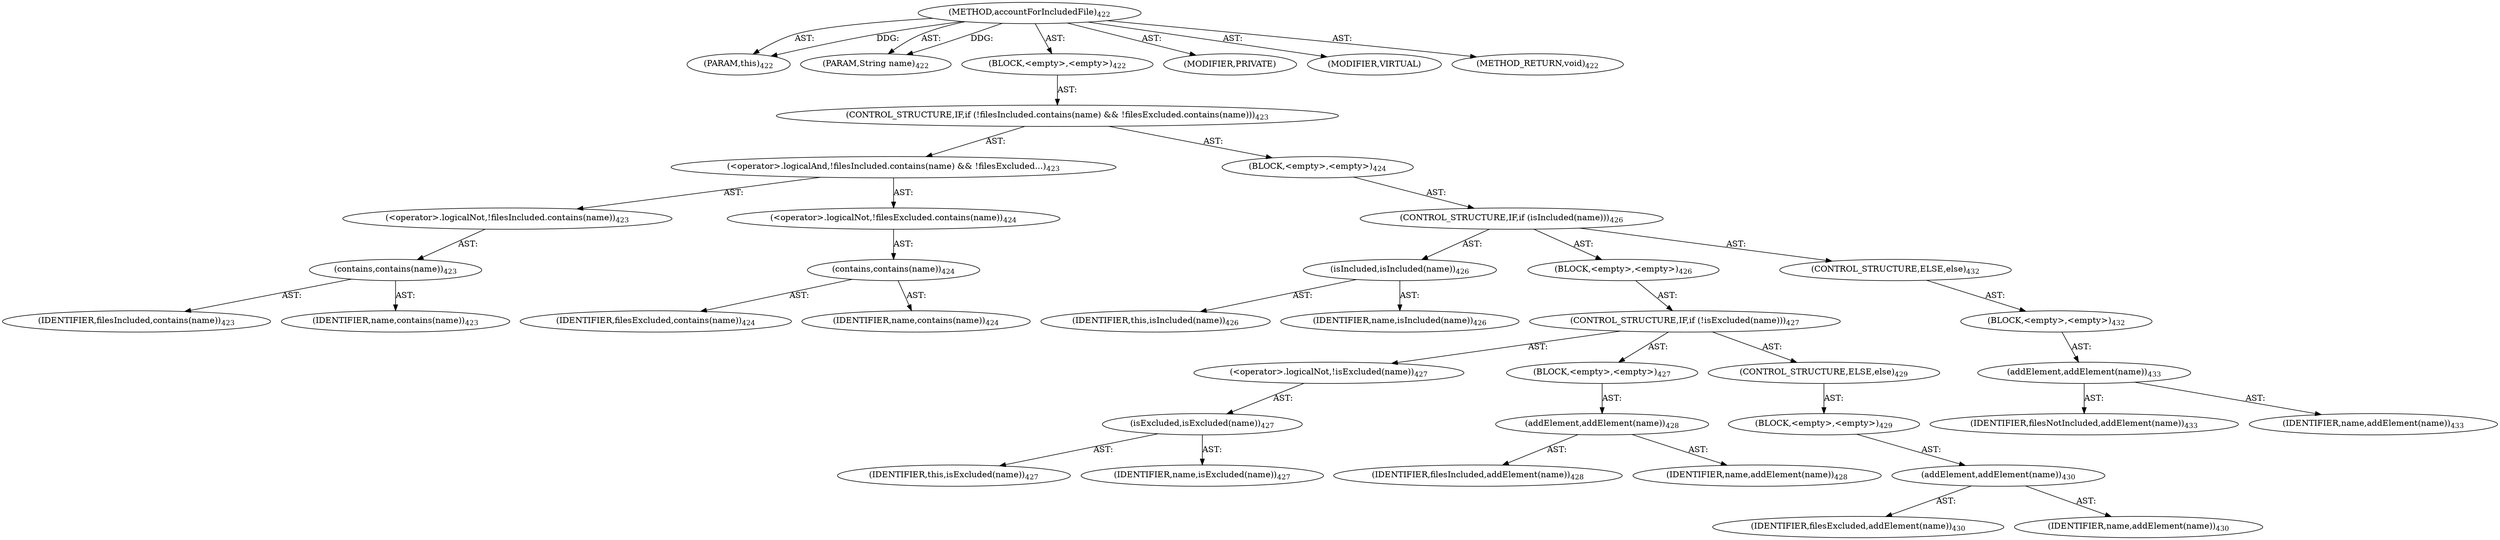 digraph "accountForIncludedFile" {  
"111669149700" [label = <(METHOD,accountForIncludedFile)<SUB>422</SUB>> ]
"115964116995" [label = <(PARAM,this)<SUB>422</SUB>> ]
"115964117059" [label = <(PARAM,String name)<SUB>422</SUB>> ]
"25769803834" [label = <(BLOCK,&lt;empty&gt;,&lt;empty&gt;)<SUB>422</SUB>> ]
"47244640306" [label = <(CONTROL_STRUCTURE,IF,if (!filesIncluded.contains(name) &amp;&amp; !filesExcluded.contains(name)))<SUB>423</SUB>> ]
"30064771328" [label = <(&lt;operator&gt;.logicalAnd,!filesIncluded.contains(name) &amp;&amp; !filesExcluded...)<SUB>423</SUB>> ]
"30064771329" [label = <(&lt;operator&gt;.logicalNot,!filesIncluded.contains(name))<SUB>423</SUB>> ]
"30064771330" [label = <(contains,contains(name))<SUB>423</SUB>> ]
"68719477121" [label = <(IDENTIFIER,filesIncluded,contains(name))<SUB>423</SUB>> ]
"68719477122" [label = <(IDENTIFIER,name,contains(name))<SUB>423</SUB>> ]
"30064771331" [label = <(&lt;operator&gt;.logicalNot,!filesExcluded.contains(name))<SUB>424</SUB>> ]
"30064771332" [label = <(contains,contains(name))<SUB>424</SUB>> ]
"68719477123" [label = <(IDENTIFIER,filesExcluded,contains(name))<SUB>424</SUB>> ]
"68719477124" [label = <(IDENTIFIER,name,contains(name))<SUB>424</SUB>> ]
"25769803835" [label = <(BLOCK,&lt;empty&gt;,&lt;empty&gt;)<SUB>424</SUB>> ]
"47244640307" [label = <(CONTROL_STRUCTURE,IF,if (isIncluded(name)))<SUB>426</SUB>> ]
"30064771333" [label = <(isIncluded,isIncluded(name))<SUB>426</SUB>> ]
"68719476760" [label = <(IDENTIFIER,this,isIncluded(name))<SUB>426</SUB>> ]
"68719477125" [label = <(IDENTIFIER,name,isIncluded(name))<SUB>426</SUB>> ]
"25769803836" [label = <(BLOCK,&lt;empty&gt;,&lt;empty&gt;)<SUB>426</SUB>> ]
"47244640308" [label = <(CONTROL_STRUCTURE,IF,if (!isExcluded(name)))<SUB>427</SUB>> ]
"30064771334" [label = <(&lt;operator&gt;.logicalNot,!isExcluded(name))<SUB>427</SUB>> ]
"30064771335" [label = <(isExcluded,isExcluded(name))<SUB>427</SUB>> ]
"68719476761" [label = <(IDENTIFIER,this,isExcluded(name))<SUB>427</SUB>> ]
"68719477126" [label = <(IDENTIFIER,name,isExcluded(name))<SUB>427</SUB>> ]
"25769803837" [label = <(BLOCK,&lt;empty&gt;,&lt;empty&gt;)<SUB>427</SUB>> ]
"30064771336" [label = <(addElement,addElement(name))<SUB>428</SUB>> ]
"68719477127" [label = <(IDENTIFIER,filesIncluded,addElement(name))<SUB>428</SUB>> ]
"68719477128" [label = <(IDENTIFIER,name,addElement(name))<SUB>428</SUB>> ]
"47244640309" [label = <(CONTROL_STRUCTURE,ELSE,else)<SUB>429</SUB>> ]
"25769803838" [label = <(BLOCK,&lt;empty&gt;,&lt;empty&gt;)<SUB>429</SUB>> ]
"30064771337" [label = <(addElement,addElement(name))<SUB>430</SUB>> ]
"68719477129" [label = <(IDENTIFIER,filesExcluded,addElement(name))<SUB>430</SUB>> ]
"68719477130" [label = <(IDENTIFIER,name,addElement(name))<SUB>430</SUB>> ]
"47244640310" [label = <(CONTROL_STRUCTURE,ELSE,else)<SUB>432</SUB>> ]
"25769803839" [label = <(BLOCK,&lt;empty&gt;,&lt;empty&gt;)<SUB>432</SUB>> ]
"30064771338" [label = <(addElement,addElement(name))<SUB>433</SUB>> ]
"68719477131" [label = <(IDENTIFIER,filesNotIncluded,addElement(name))<SUB>433</SUB>> ]
"68719477132" [label = <(IDENTIFIER,name,addElement(name))<SUB>433</SUB>> ]
"133143986236" [label = <(MODIFIER,PRIVATE)> ]
"133143986237" [label = <(MODIFIER,VIRTUAL)> ]
"128849018884" [label = <(METHOD_RETURN,void)<SUB>422</SUB>> ]
  "111669149700" -> "115964116995"  [ label = "AST: "] 
  "111669149700" -> "115964117059"  [ label = "AST: "] 
  "111669149700" -> "25769803834"  [ label = "AST: "] 
  "111669149700" -> "133143986236"  [ label = "AST: "] 
  "111669149700" -> "133143986237"  [ label = "AST: "] 
  "111669149700" -> "128849018884"  [ label = "AST: "] 
  "25769803834" -> "47244640306"  [ label = "AST: "] 
  "47244640306" -> "30064771328"  [ label = "AST: "] 
  "47244640306" -> "25769803835"  [ label = "AST: "] 
  "30064771328" -> "30064771329"  [ label = "AST: "] 
  "30064771328" -> "30064771331"  [ label = "AST: "] 
  "30064771329" -> "30064771330"  [ label = "AST: "] 
  "30064771330" -> "68719477121"  [ label = "AST: "] 
  "30064771330" -> "68719477122"  [ label = "AST: "] 
  "30064771331" -> "30064771332"  [ label = "AST: "] 
  "30064771332" -> "68719477123"  [ label = "AST: "] 
  "30064771332" -> "68719477124"  [ label = "AST: "] 
  "25769803835" -> "47244640307"  [ label = "AST: "] 
  "47244640307" -> "30064771333"  [ label = "AST: "] 
  "47244640307" -> "25769803836"  [ label = "AST: "] 
  "47244640307" -> "47244640310"  [ label = "AST: "] 
  "30064771333" -> "68719476760"  [ label = "AST: "] 
  "30064771333" -> "68719477125"  [ label = "AST: "] 
  "25769803836" -> "47244640308"  [ label = "AST: "] 
  "47244640308" -> "30064771334"  [ label = "AST: "] 
  "47244640308" -> "25769803837"  [ label = "AST: "] 
  "47244640308" -> "47244640309"  [ label = "AST: "] 
  "30064771334" -> "30064771335"  [ label = "AST: "] 
  "30064771335" -> "68719476761"  [ label = "AST: "] 
  "30064771335" -> "68719477126"  [ label = "AST: "] 
  "25769803837" -> "30064771336"  [ label = "AST: "] 
  "30064771336" -> "68719477127"  [ label = "AST: "] 
  "30064771336" -> "68719477128"  [ label = "AST: "] 
  "47244640309" -> "25769803838"  [ label = "AST: "] 
  "25769803838" -> "30064771337"  [ label = "AST: "] 
  "30064771337" -> "68719477129"  [ label = "AST: "] 
  "30064771337" -> "68719477130"  [ label = "AST: "] 
  "47244640310" -> "25769803839"  [ label = "AST: "] 
  "25769803839" -> "30064771338"  [ label = "AST: "] 
  "30064771338" -> "68719477131"  [ label = "AST: "] 
  "30064771338" -> "68719477132"  [ label = "AST: "] 
  "111669149700" -> "115964116995"  [ label = "DDG: "] 
  "111669149700" -> "115964117059"  [ label = "DDG: "] 
}
